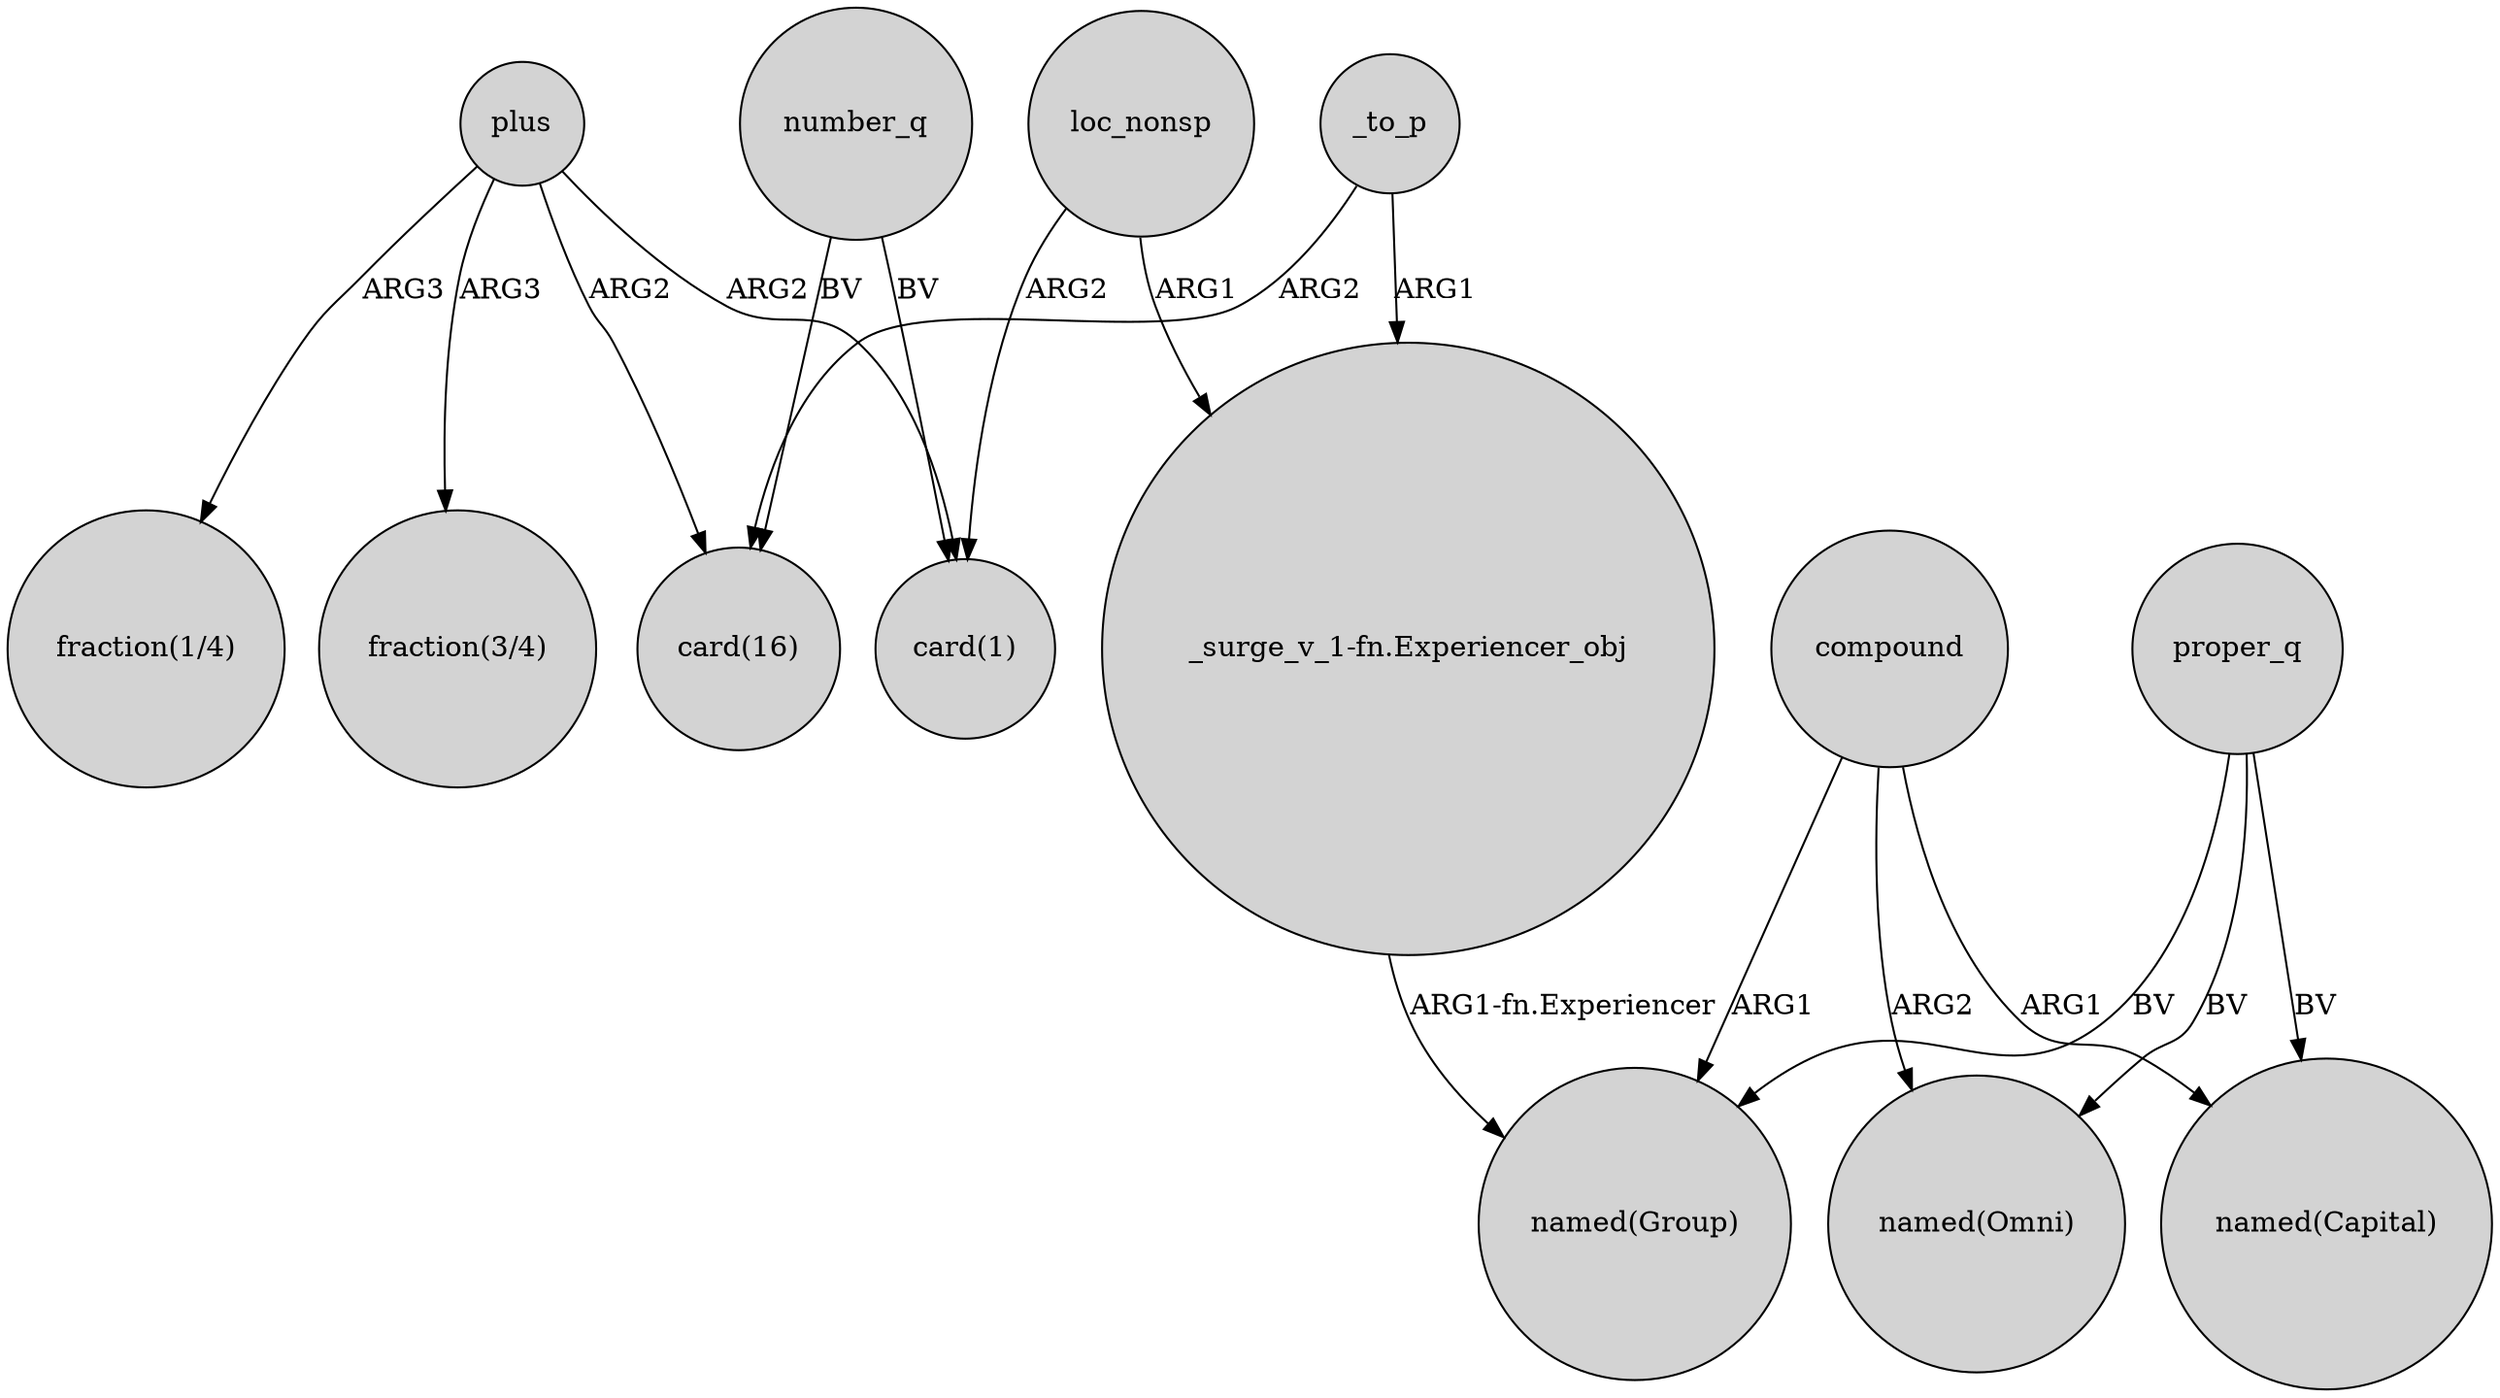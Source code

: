 digraph {
	node [shape=circle style=filled]
	plus -> "card(16)" [label=ARG2]
	compound -> "named(Omni)" [label=ARG2]
	loc_nonsp -> "_surge_v_1-fn.Experiencer_obj" [label=ARG1]
	compound -> "named(Group)" [label=ARG1]
	plus -> "fraction(1/4)" [label=ARG3]
	plus -> "fraction(3/4)" [label=ARG3]
	proper_q -> "named(Group)" [label=BV]
	loc_nonsp -> "card(1)" [label=ARG2]
	"_surge_v_1-fn.Experiencer_obj" -> "named(Group)" [label="ARG1-fn.Experiencer"]
	number_q -> "card(1)" [label=BV]
	plus -> "card(1)" [label=ARG2]
	compound -> "named(Capital)" [label=ARG1]
	number_q -> "card(16)" [label=BV]
	proper_q -> "named(Omni)" [label=BV]
	proper_q -> "named(Capital)" [label=BV]
	_to_p -> "_surge_v_1-fn.Experiencer_obj" [label=ARG1]
	_to_p -> "card(16)" [label=ARG2]
}
